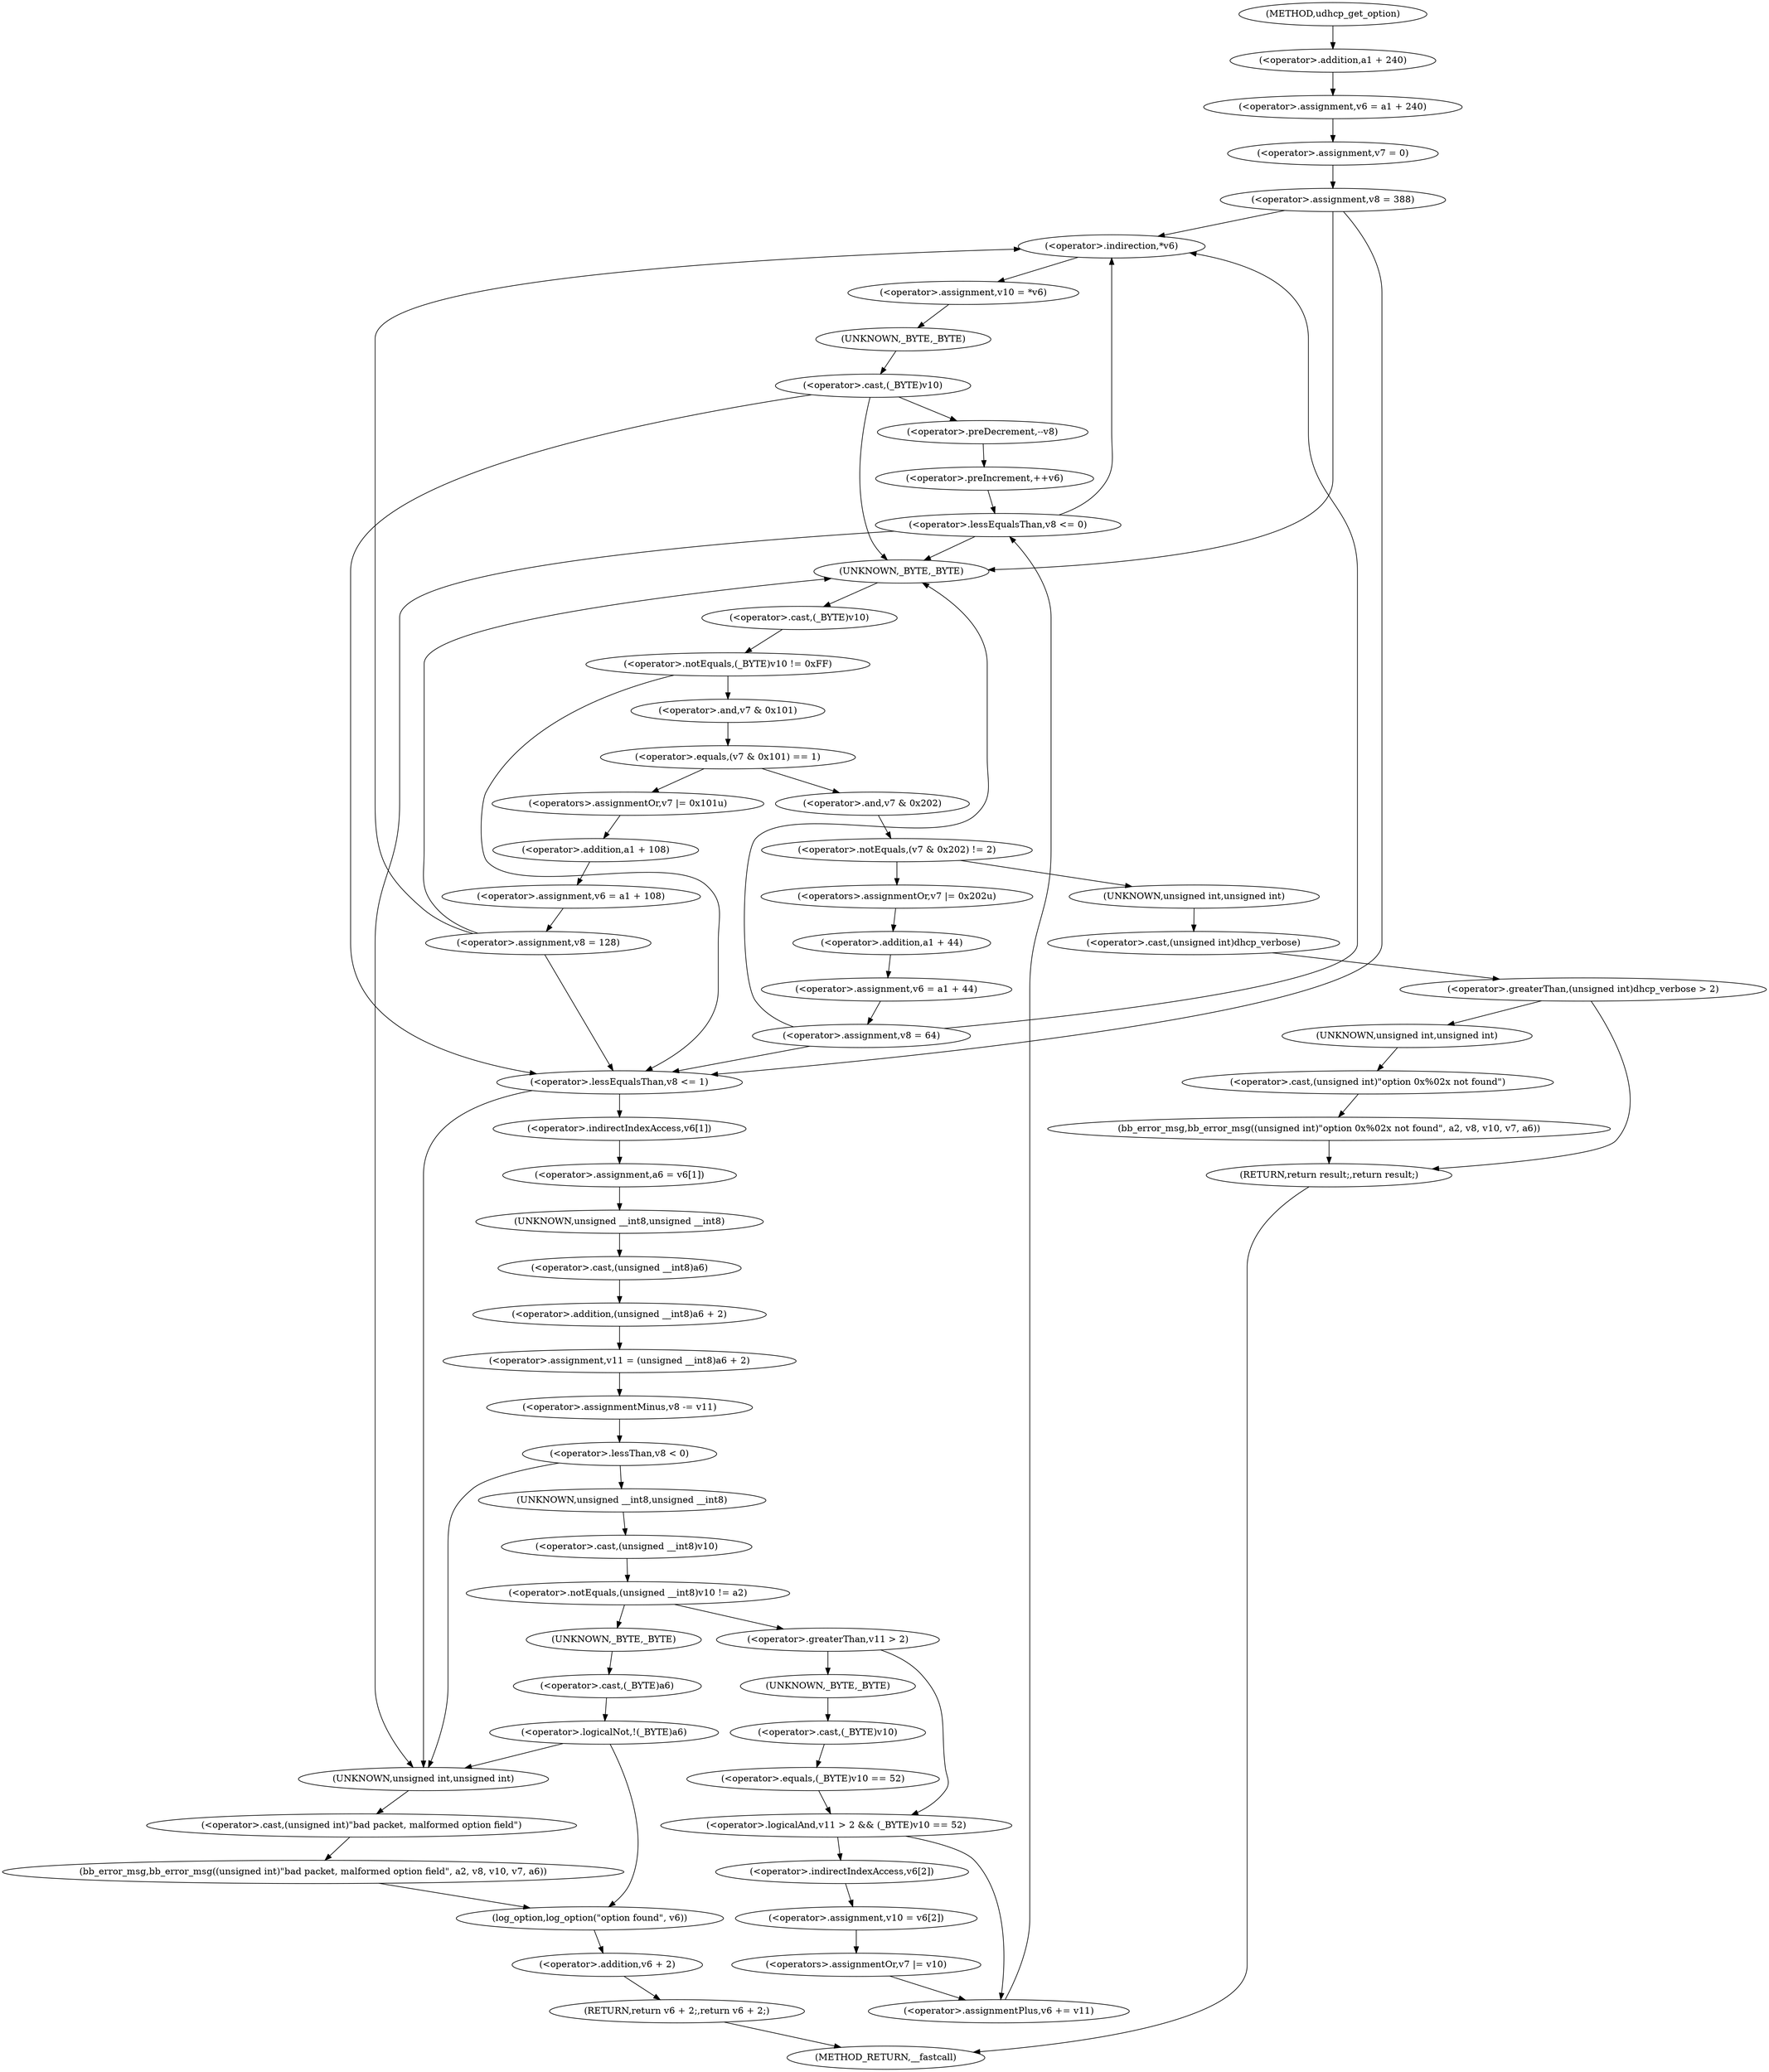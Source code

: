 digraph udhcp_get_option {  
"1000121" [label = "(<operator>.assignment,v6 = a1 + 240)" ]
"1000123" [label = "(<operator>.addition,a1 + 240)" ]
"1000126" [label = "(<operator>.assignment,v7 = 0)" ]
"1000129" [label = "(<operator>.assignment,v8 = 388)" ]
"1000138" [label = "(<operator>.assignment,v10 = *v6)" ]
"1000140" [label = "(<operator>.indirection,*v6)" ]
"1000143" [label = "(<operator>.cast,(_BYTE)v10)" ]
"1000144" [label = "(UNKNOWN,_BYTE,_BYTE)" ]
"1000147" [label = "(<operator>.preDecrement,--v8)" ]
"1000149" [label = "(<operator>.preIncrement,++v6)" ]
"1000153" [label = "(<operator>.lessEqualsThan,v8 <= 0)" ]
"1000158" [label = "(<operator>.notEquals,(_BYTE)v10 != 0xFF)" ]
"1000159" [label = "(<operator>.cast,(_BYTE)v10)" ]
"1000160" [label = "(UNKNOWN,_BYTE,_BYTE)" ]
"1000165" [label = "(<operator>.equals,(v7 & 0x101) == 1)" ]
"1000166" [label = "(<operator>.and,v7 & 0x101)" ]
"1000171" [label = "(<operators>.assignmentOr,v7 |= 0x101u)" ]
"1000174" [label = "(<operator>.assignment,v6 = a1 + 108)" ]
"1000176" [label = "(<operator>.addition,a1 + 108)" ]
"1000179" [label = "(<operator>.assignment,v8 = 128)" ]
"1000185" [label = "(<operator>.notEquals,(v7 & 0x202) != 2)" ]
"1000186" [label = "(<operator>.and,v7 & 0x202)" ]
"1000193" [label = "(<operator>.greaterThan,(unsigned int)dhcp_verbose > 2)" ]
"1000194" [label = "(<operator>.cast,(unsigned int)dhcp_verbose)" ]
"1000195" [label = "(UNKNOWN,unsigned int,unsigned int)" ]
"1000199" [label = "(bb_error_msg,bb_error_msg((unsigned int)\"option 0x%02x not found\", a2, v8, v10, v7, a6))" ]
"1000200" [label = "(<operator>.cast,(unsigned int)\"option 0x%02x not found\")" ]
"1000201" [label = "(UNKNOWN,unsigned int,unsigned int)" ]
"1000209" [label = "(RETURN,return result;,return result;)" ]
"1000211" [label = "(<operators>.assignmentOr,v7 |= 0x202u)" ]
"1000214" [label = "(<operator>.assignment,v6 = a1 + 44)" ]
"1000216" [label = "(<operator>.addition,a1 + 44)" ]
"1000219" [label = "(<operator>.assignment,v8 = 64)" ]
"1000223" [label = "(<operator>.lessEqualsThan,v8 <= 1)" ]
"1000227" [label = "(<operator>.assignment,a6 = v6[1])" ]
"1000229" [label = "(<operator>.indirectIndexAccess,v6[1])" ]
"1000232" [label = "(<operator>.assignment,v11 = (unsigned __int8)a6 + 2)" ]
"1000234" [label = "(<operator>.addition,(unsigned __int8)a6 + 2)" ]
"1000235" [label = "(<operator>.cast,(unsigned __int8)a6)" ]
"1000236" [label = "(UNKNOWN,unsigned __int8,unsigned __int8)" ]
"1000239" [label = "(<operator>.assignmentMinus,v8 -= v11)" ]
"1000243" [label = "(<operator>.lessThan,v8 < 0)" ]
"1000248" [label = "(<operator>.notEquals,(unsigned __int8)v10 != a2)" ]
"1000249" [label = "(<operator>.cast,(unsigned __int8)v10)" ]
"1000250" [label = "(UNKNOWN,unsigned __int8,unsigned __int8)" ]
"1000255" [label = "(<operator>.logicalAnd,v11 > 2 && (_BYTE)v10 == 52)" ]
"1000256" [label = "(<operator>.greaterThan,v11 > 2)" ]
"1000259" [label = "(<operator>.equals,(_BYTE)v10 == 52)" ]
"1000260" [label = "(<operator>.cast,(_BYTE)v10)" ]
"1000261" [label = "(UNKNOWN,_BYTE,_BYTE)" ]
"1000265" [label = "(<operator>.assignment,v10 = v6[2])" ]
"1000267" [label = "(<operator>.indirectIndexAccess,v6[2])" ]
"1000270" [label = "(<operators>.assignmentOr,v7 |= v10)" ]
"1000273" [label = "(<operator>.assignmentPlus,v6 += v11)" ]
"1000278" [label = "(<operator>.logicalNot,!(_BYTE)a6)" ]
"1000279" [label = "(<operator>.cast,(_BYTE)a6)" ]
"1000280" [label = "(UNKNOWN,_BYTE,_BYTE)" ]
"1000284" [label = "(bb_error_msg,bb_error_msg((unsigned int)\"bad packet, malformed option field\", a2, v8, v10, v7, a6))" ]
"1000285" [label = "(<operator>.cast,(unsigned int)\"bad packet, malformed option field\")" ]
"1000286" [label = "(UNKNOWN,unsigned int,unsigned int)" ]
"1000294" [label = "(log_option,log_option(\"option found\", v6))" ]
"1000297" [label = "(RETURN,return v6 + 2;,return v6 + 2;)" ]
"1000298" [label = "(<operator>.addition,v6 + 2)" ]
"1000107" [label = "(METHOD,udhcp_get_option)" ]
"1000301" [label = "(METHOD_RETURN,__fastcall)" ]
  "1000121" -> "1000126" 
  "1000123" -> "1000121" 
  "1000126" -> "1000129" 
  "1000129" -> "1000160" 
  "1000129" -> "1000140" 
  "1000129" -> "1000223" 
  "1000138" -> "1000144" 
  "1000140" -> "1000138" 
  "1000143" -> "1000160" 
  "1000143" -> "1000223" 
  "1000143" -> "1000147" 
  "1000144" -> "1000143" 
  "1000147" -> "1000149" 
  "1000149" -> "1000153" 
  "1000153" -> "1000160" 
  "1000153" -> "1000140" 
  "1000153" -> "1000286" 
  "1000158" -> "1000223" 
  "1000158" -> "1000166" 
  "1000159" -> "1000158" 
  "1000160" -> "1000159" 
  "1000165" -> "1000171" 
  "1000165" -> "1000186" 
  "1000166" -> "1000165" 
  "1000171" -> "1000176" 
  "1000174" -> "1000179" 
  "1000176" -> "1000174" 
  "1000179" -> "1000160" 
  "1000179" -> "1000140" 
  "1000179" -> "1000223" 
  "1000185" -> "1000195" 
  "1000185" -> "1000211" 
  "1000186" -> "1000185" 
  "1000193" -> "1000201" 
  "1000193" -> "1000209" 
  "1000194" -> "1000193" 
  "1000195" -> "1000194" 
  "1000199" -> "1000209" 
  "1000200" -> "1000199" 
  "1000201" -> "1000200" 
  "1000209" -> "1000301" 
  "1000211" -> "1000216" 
  "1000214" -> "1000219" 
  "1000216" -> "1000214" 
  "1000219" -> "1000160" 
  "1000219" -> "1000140" 
  "1000219" -> "1000223" 
  "1000223" -> "1000286" 
  "1000223" -> "1000229" 
  "1000227" -> "1000236" 
  "1000229" -> "1000227" 
  "1000232" -> "1000239" 
  "1000234" -> "1000232" 
  "1000235" -> "1000234" 
  "1000236" -> "1000235" 
  "1000239" -> "1000243" 
  "1000243" -> "1000250" 
  "1000243" -> "1000286" 
  "1000248" -> "1000280" 
  "1000248" -> "1000256" 
  "1000249" -> "1000248" 
  "1000250" -> "1000249" 
  "1000255" -> "1000267" 
  "1000255" -> "1000273" 
  "1000256" -> "1000261" 
  "1000256" -> "1000255" 
  "1000259" -> "1000255" 
  "1000260" -> "1000259" 
  "1000261" -> "1000260" 
  "1000265" -> "1000270" 
  "1000267" -> "1000265" 
  "1000270" -> "1000273" 
  "1000273" -> "1000153" 
  "1000278" -> "1000286" 
  "1000278" -> "1000294" 
  "1000279" -> "1000278" 
  "1000280" -> "1000279" 
  "1000284" -> "1000294" 
  "1000285" -> "1000284" 
  "1000286" -> "1000285" 
  "1000294" -> "1000298" 
  "1000297" -> "1000301" 
  "1000298" -> "1000297" 
  "1000107" -> "1000123" 
}
